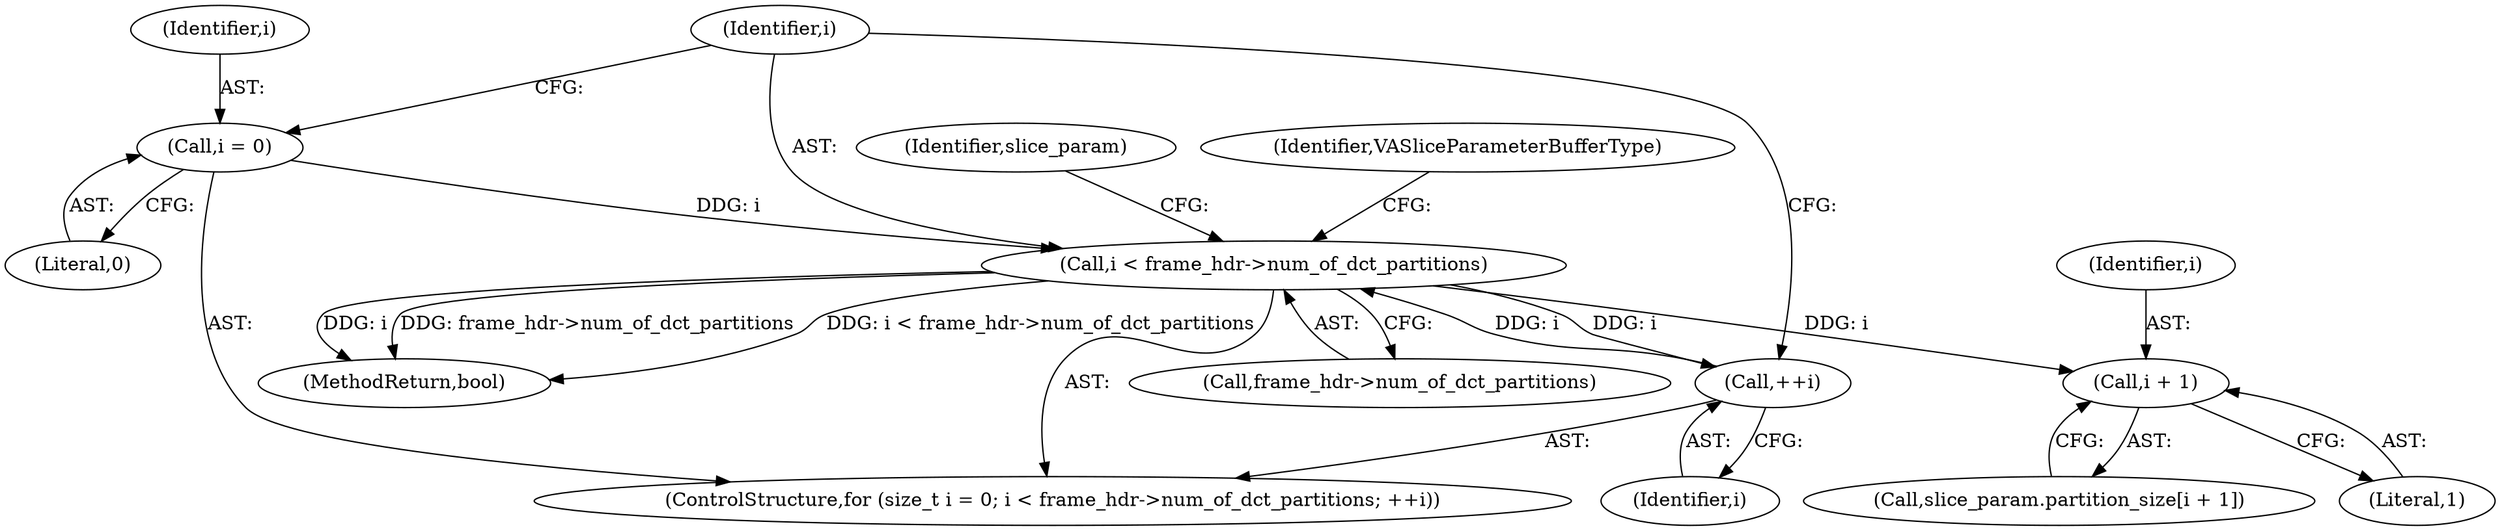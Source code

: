 digraph "0_Chrome_70340ce072cee8a0bdcddb5f312d32567b2269f6_12@pointer" {
"1000732" [label="(Call,i < frame_hdr->num_of_dct_partitions)"];
"1000729" [label="(Call,i = 0)"];
"1000737" [label="(Call,++i)"];
"1000732" [label="(Call,i < frame_hdr->num_of_dct_partitions)"];
"1000744" [label="(Call,i + 1)"];
"1000737" [label="(Call,++i)"];
"1000732" [label="(Call,i < frame_hdr->num_of_dct_partitions)"];
"1000734" [label="(Call,frame_hdr->num_of_dct_partitions)"];
"1000788" [label="(MethodReturn,bool)"];
"1000730" [label="(Identifier,i)"];
"1000740" [label="(Call,slice_param.partition_size[i + 1])"];
"1000745" [label="(Identifier,i)"];
"1000731" [label="(Literal,0)"];
"1000746" [label="(Literal,1)"];
"1000755" [label="(Identifier,VASliceParameterBufferType)"];
"1000738" [label="(Identifier,i)"];
"1000733" [label="(Identifier,i)"];
"1000727" [label="(ControlStructure,for (size_t i = 0; i < frame_hdr->num_of_dct_partitions; ++i))"];
"1000742" [label="(Identifier,slice_param)"];
"1000744" [label="(Call,i + 1)"];
"1000729" [label="(Call,i = 0)"];
"1000732" -> "1000727"  [label="AST: "];
"1000732" -> "1000734"  [label="CFG: "];
"1000733" -> "1000732"  [label="AST: "];
"1000734" -> "1000732"  [label="AST: "];
"1000742" -> "1000732"  [label="CFG: "];
"1000755" -> "1000732"  [label="CFG: "];
"1000732" -> "1000788"  [label="DDG: frame_hdr->num_of_dct_partitions"];
"1000732" -> "1000788"  [label="DDG: i < frame_hdr->num_of_dct_partitions"];
"1000732" -> "1000788"  [label="DDG: i"];
"1000729" -> "1000732"  [label="DDG: i"];
"1000737" -> "1000732"  [label="DDG: i"];
"1000732" -> "1000737"  [label="DDG: i"];
"1000732" -> "1000744"  [label="DDG: i"];
"1000729" -> "1000727"  [label="AST: "];
"1000729" -> "1000731"  [label="CFG: "];
"1000730" -> "1000729"  [label="AST: "];
"1000731" -> "1000729"  [label="AST: "];
"1000733" -> "1000729"  [label="CFG: "];
"1000737" -> "1000727"  [label="AST: "];
"1000737" -> "1000738"  [label="CFG: "];
"1000738" -> "1000737"  [label="AST: "];
"1000733" -> "1000737"  [label="CFG: "];
"1000744" -> "1000740"  [label="AST: "];
"1000744" -> "1000746"  [label="CFG: "];
"1000745" -> "1000744"  [label="AST: "];
"1000746" -> "1000744"  [label="AST: "];
"1000740" -> "1000744"  [label="CFG: "];
}
